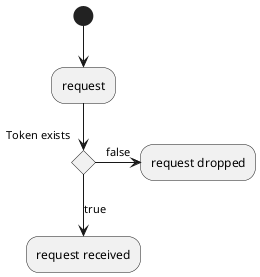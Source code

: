 @startuml
(*) -down-> request
if Token exists then
    --> [true] "request received"
else
-> [false] "request dropped"
@enduml
